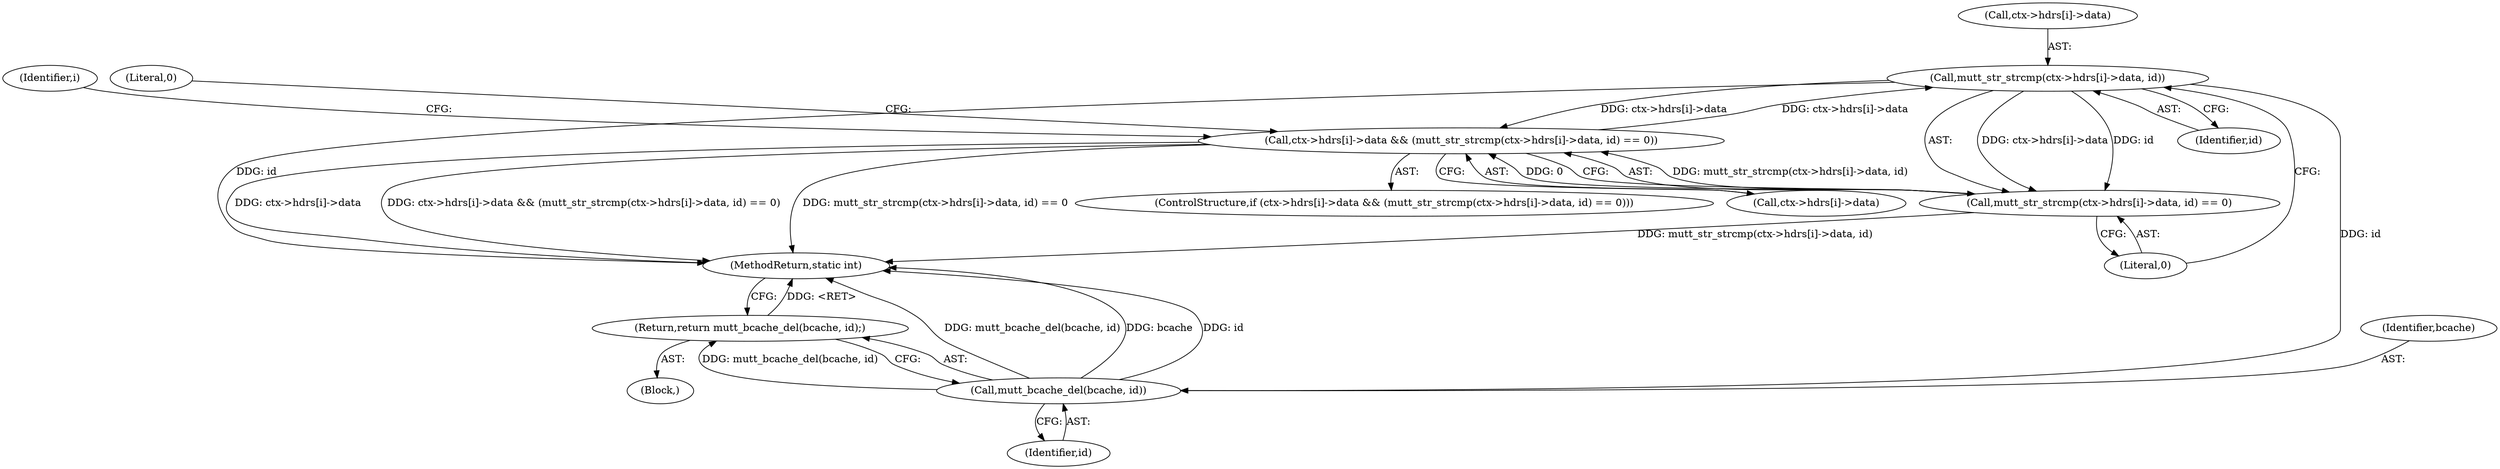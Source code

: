 digraph "1_neomutt_9bfab35522301794483f8f9ed60820bdec9be59e_0@API" {
"1000159" [label="(Call,mutt_str_strcmp(ctx->hdrs[i]->data, id))"];
"1000150" [label="(Call,ctx->hdrs[i]->data && (mutt_str_strcmp(ctx->hdrs[i]->data, id) == 0))"];
"1000159" [label="(Call,mutt_str_strcmp(ctx->hdrs[i]->data, id))"];
"1000158" [label="(Call,mutt_str_strcmp(ctx->hdrs[i]->data, id) == 0)"];
"1000172" [label="(Call,mutt_bcache_del(bcache, id))"];
"1000171" [label="(Return,return mutt_bcache_del(bcache, id);)"];
"1000173" [label="(Identifier,bcache)"];
"1000107" [label="(Block,)"];
"1000175" [label="(MethodReturn,static int)"];
"1000150" [label="(Call,ctx->hdrs[i]->data && (mutt_str_strcmp(ctx->hdrs[i]->data, id) == 0))"];
"1000149" [label="(ControlStructure,if (ctx->hdrs[i]->data && (mutt_str_strcmp(ctx->hdrs[i]->data, id) == 0)))"];
"1000171" [label="(Return,return mutt_bcache_del(bcache, id);)"];
"1000151" [label="(Call,ctx->hdrs[i]->data)"];
"1000159" [label="(Call,mutt_str_strcmp(ctx->hdrs[i]->data, id))"];
"1000147" [label="(Identifier,i)"];
"1000168" [label="(Literal,0)"];
"1000160" [label="(Call,ctx->hdrs[i]->data)"];
"1000174" [label="(Identifier,id)"];
"1000158" [label="(Call,mutt_str_strcmp(ctx->hdrs[i]->data, id) == 0)"];
"1000172" [label="(Call,mutt_bcache_del(bcache, id))"];
"1000167" [label="(Identifier,id)"];
"1000170" [label="(Literal,0)"];
"1000159" -> "1000158"  [label="AST: "];
"1000159" -> "1000167"  [label="CFG: "];
"1000160" -> "1000159"  [label="AST: "];
"1000167" -> "1000159"  [label="AST: "];
"1000168" -> "1000159"  [label="CFG: "];
"1000159" -> "1000175"  [label="DDG: id"];
"1000159" -> "1000150"  [label="DDG: ctx->hdrs[i]->data"];
"1000159" -> "1000158"  [label="DDG: ctx->hdrs[i]->data"];
"1000159" -> "1000158"  [label="DDG: id"];
"1000150" -> "1000159"  [label="DDG: ctx->hdrs[i]->data"];
"1000159" -> "1000172"  [label="DDG: id"];
"1000150" -> "1000149"  [label="AST: "];
"1000150" -> "1000151"  [label="CFG: "];
"1000150" -> "1000158"  [label="CFG: "];
"1000151" -> "1000150"  [label="AST: "];
"1000158" -> "1000150"  [label="AST: "];
"1000170" -> "1000150"  [label="CFG: "];
"1000147" -> "1000150"  [label="CFG: "];
"1000150" -> "1000175"  [label="DDG: ctx->hdrs[i]->data"];
"1000150" -> "1000175"  [label="DDG: ctx->hdrs[i]->data && (mutt_str_strcmp(ctx->hdrs[i]->data, id) == 0)"];
"1000150" -> "1000175"  [label="DDG: mutt_str_strcmp(ctx->hdrs[i]->data, id) == 0"];
"1000158" -> "1000150"  [label="DDG: mutt_str_strcmp(ctx->hdrs[i]->data, id)"];
"1000158" -> "1000150"  [label="DDG: 0"];
"1000158" -> "1000168"  [label="CFG: "];
"1000168" -> "1000158"  [label="AST: "];
"1000158" -> "1000175"  [label="DDG: mutt_str_strcmp(ctx->hdrs[i]->data, id)"];
"1000172" -> "1000171"  [label="AST: "];
"1000172" -> "1000174"  [label="CFG: "];
"1000173" -> "1000172"  [label="AST: "];
"1000174" -> "1000172"  [label="AST: "];
"1000171" -> "1000172"  [label="CFG: "];
"1000172" -> "1000175"  [label="DDG: mutt_bcache_del(bcache, id)"];
"1000172" -> "1000175"  [label="DDG: bcache"];
"1000172" -> "1000175"  [label="DDG: id"];
"1000172" -> "1000171"  [label="DDG: mutt_bcache_del(bcache, id)"];
"1000171" -> "1000107"  [label="AST: "];
"1000175" -> "1000171"  [label="CFG: "];
"1000171" -> "1000175"  [label="DDG: <RET>"];
}
